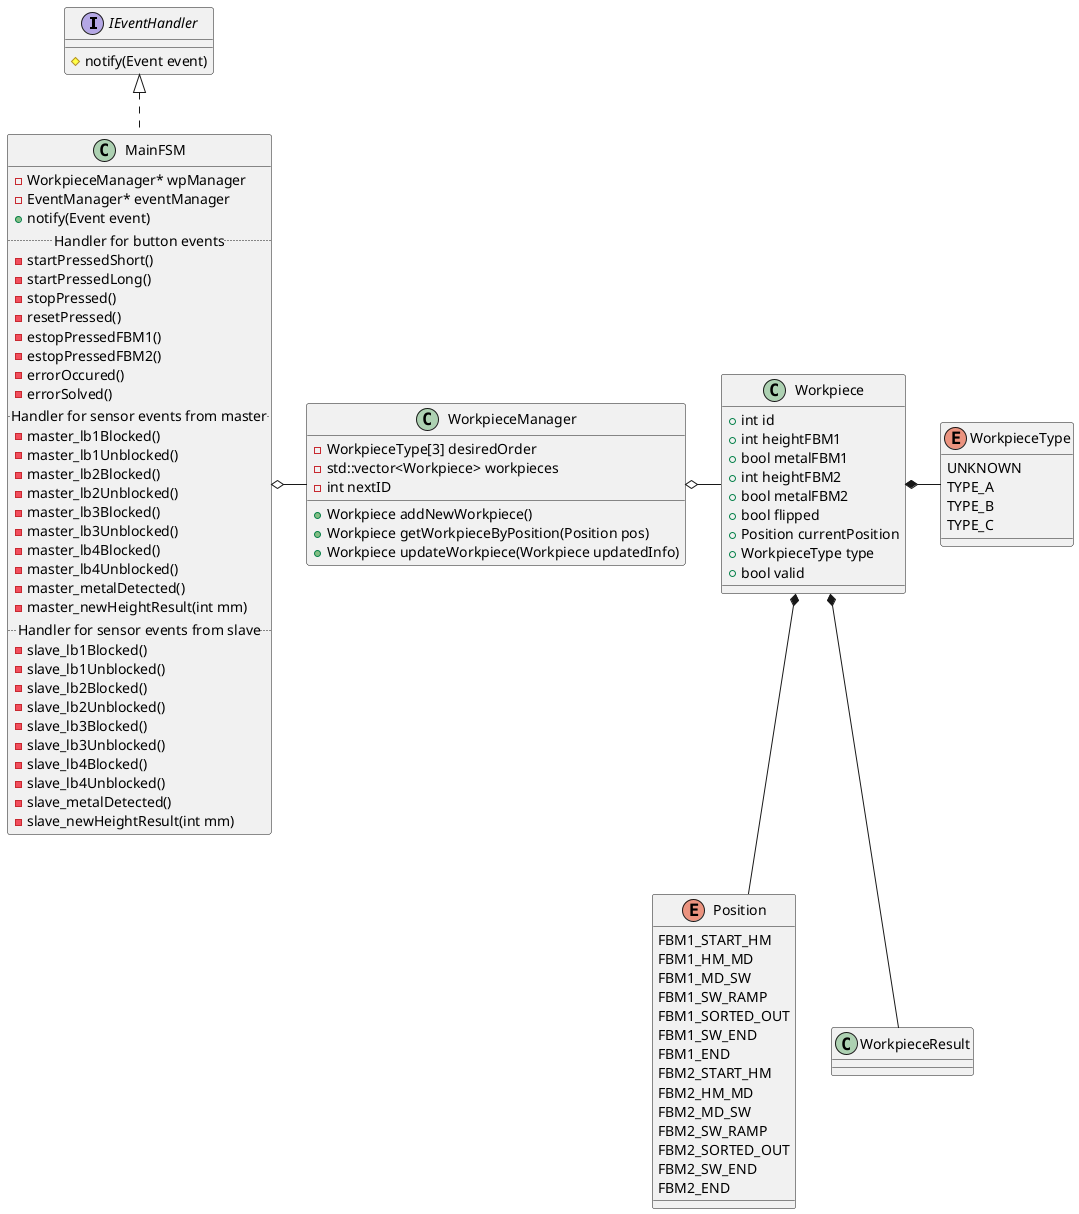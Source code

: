 @startuml
interface IEventHandler {
  #notify(Event event)
}

enum WorkpieceType {
  UNKNOWN
  TYPE_A
  TYPE_B
  TYPE_C
}

enum Position {
  FBM1_START_HM
  FBM1_HM_MD
  FBM1_MD_SW
  FBM1_SW_RAMP
  FBM1_SORTED_OUT
  FBM1_SW_END
  FBM1_END
  FBM2_START_HM
  FBM2_HM_MD
  FBM2_MD_SW
  FBM2_SW_RAMP
  FBM2_SORTED_OUT
  FBM2_SW_END
  FBM2_END
}

class Workpiece {
  +int id
  +int heightFBM1
  +bool metalFBM1
  +int heightFBM2
  +bool metalFBM2
  +bool flipped
  +Position currentPosition
  +WorkpieceType type
  +bool valid
}

Workpiece *-- Position
Workpiece *- WorkpieceType
Workpiece *-- WorkpieceResult

class WorkpieceManager {
  -WorkpieceType[3] desiredOrder
  -std::vector<Workpiece> workpieces
  -int nextID
  +Workpiece addNewWorkpiece()
  +Workpiece getWorkpieceByPosition(Position pos)
  +Workpiece updateWorkpiece(Workpiece updatedInfo)
}

WorkpieceManager o- Workpiece

class MainFSM {
  -WorkpieceManager* wpManager
  -EventManager* eventManager
  +notify(Event event)
  .. Handler for button events ..
  -startPressedShort()
  -startPressedLong()
  -stopPressed()
  -resetPressed()
  -estopPressedFBM1()
  -estopPressedFBM2()
  -errorOccured()
  -errorSolved()
  .. Handler for sensor events from master ..
  -master_lb1Blocked()
  -master_lb1Unblocked()
  -master_lb2Blocked()
  -master_lb2Unblocked()
  -master_lb3Blocked()
  -master_lb3Unblocked()
  -master_lb4Blocked()
  -master_lb4Unblocked()
  -master_metalDetected()
  -master_newHeightResult(int mm)
  .. Handler for sensor events from slave ..
  -slave_lb1Blocked()
  -slave_lb1Unblocked()
  -slave_lb2Blocked()
  -slave_lb2Unblocked()
  -slave_lb3Blocked()
  -slave_lb3Unblocked()
  -slave_lb4Blocked()
  -slave_lb4Unblocked()
  -slave_metalDetected()
  -slave_newHeightResult(int mm)
}

IEventHandler <|.. MainFSM
MainFSM o- WorkpieceManager


@enduml